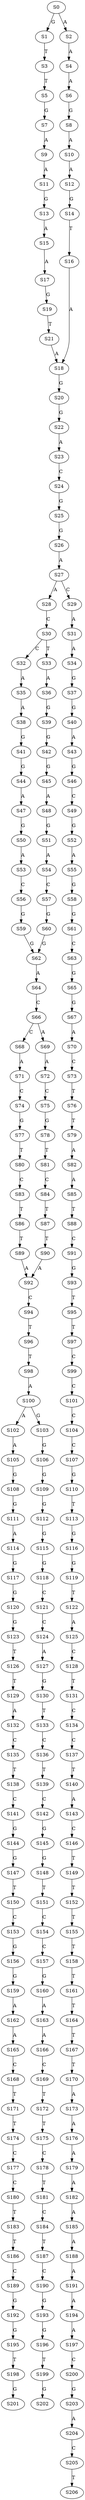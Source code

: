 strict digraph  {
	S0 -> S1 [ label = G ];
	S0 -> S2 [ label = A ];
	S1 -> S3 [ label = T ];
	S2 -> S4 [ label = A ];
	S3 -> S5 [ label = T ];
	S4 -> S6 [ label = A ];
	S5 -> S7 [ label = G ];
	S6 -> S8 [ label = G ];
	S7 -> S9 [ label = A ];
	S8 -> S10 [ label = A ];
	S9 -> S11 [ label = A ];
	S10 -> S12 [ label = A ];
	S11 -> S13 [ label = G ];
	S12 -> S14 [ label = G ];
	S13 -> S15 [ label = A ];
	S14 -> S16 [ label = T ];
	S15 -> S17 [ label = A ];
	S16 -> S18 [ label = A ];
	S17 -> S19 [ label = G ];
	S18 -> S20 [ label = G ];
	S19 -> S21 [ label = T ];
	S20 -> S22 [ label = G ];
	S21 -> S18 [ label = A ];
	S22 -> S23 [ label = A ];
	S23 -> S24 [ label = C ];
	S24 -> S25 [ label = G ];
	S25 -> S26 [ label = G ];
	S26 -> S27 [ label = A ];
	S27 -> S28 [ label = A ];
	S27 -> S29 [ label = C ];
	S28 -> S30 [ label = C ];
	S29 -> S31 [ label = A ];
	S30 -> S32 [ label = C ];
	S30 -> S33 [ label = T ];
	S31 -> S34 [ label = A ];
	S32 -> S35 [ label = A ];
	S33 -> S36 [ label = A ];
	S34 -> S37 [ label = G ];
	S35 -> S38 [ label = A ];
	S36 -> S39 [ label = G ];
	S37 -> S40 [ label = G ];
	S38 -> S41 [ label = G ];
	S39 -> S42 [ label = G ];
	S40 -> S43 [ label = A ];
	S41 -> S44 [ label = G ];
	S42 -> S45 [ label = G ];
	S43 -> S46 [ label = G ];
	S44 -> S47 [ label = A ];
	S45 -> S48 [ label = A ];
	S46 -> S49 [ label = C ];
	S47 -> S50 [ label = G ];
	S48 -> S51 [ label = G ];
	S49 -> S52 [ label = G ];
	S50 -> S53 [ label = A ];
	S51 -> S54 [ label = A ];
	S52 -> S55 [ label = A ];
	S53 -> S56 [ label = C ];
	S54 -> S57 [ label = C ];
	S55 -> S58 [ label = G ];
	S56 -> S59 [ label = G ];
	S57 -> S60 [ label = G ];
	S58 -> S61 [ label = G ];
	S59 -> S62 [ label = G ];
	S60 -> S62 [ label = G ];
	S61 -> S63 [ label = C ];
	S62 -> S64 [ label = A ];
	S63 -> S65 [ label = G ];
	S64 -> S66 [ label = C ];
	S65 -> S67 [ label = G ];
	S66 -> S68 [ label = C ];
	S66 -> S69 [ label = A ];
	S67 -> S70 [ label = A ];
	S68 -> S71 [ label = A ];
	S69 -> S72 [ label = A ];
	S70 -> S73 [ label = C ];
	S71 -> S74 [ label = C ];
	S72 -> S75 [ label = C ];
	S73 -> S76 [ label = T ];
	S74 -> S77 [ label = G ];
	S75 -> S78 [ label = G ];
	S76 -> S79 [ label = T ];
	S77 -> S80 [ label = T ];
	S78 -> S81 [ label = T ];
	S79 -> S82 [ label = A ];
	S80 -> S83 [ label = C ];
	S81 -> S84 [ label = C ];
	S82 -> S85 [ label = A ];
	S83 -> S86 [ label = T ];
	S84 -> S87 [ label = T ];
	S85 -> S88 [ label = T ];
	S86 -> S89 [ label = T ];
	S87 -> S90 [ label = T ];
	S88 -> S91 [ label = C ];
	S89 -> S92 [ label = A ];
	S90 -> S92 [ label = A ];
	S91 -> S93 [ label = G ];
	S92 -> S94 [ label = C ];
	S93 -> S95 [ label = T ];
	S94 -> S96 [ label = T ];
	S95 -> S97 [ label = T ];
	S96 -> S98 [ label = T ];
	S97 -> S99 [ label = C ];
	S98 -> S100 [ label = A ];
	S99 -> S101 [ label = C ];
	S100 -> S102 [ label = A ];
	S100 -> S103 [ label = G ];
	S101 -> S104 [ label = C ];
	S102 -> S105 [ label = A ];
	S103 -> S106 [ label = G ];
	S104 -> S107 [ label = C ];
	S105 -> S108 [ label = G ];
	S106 -> S109 [ label = G ];
	S107 -> S110 [ label = G ];
	S108 -> S111 [ label = G ];
	S109 -> S112 [ label = G ];
	S110 -> S113 [ label = T ];
	S111 -> S114 [ label = A ];
	S112 -> S115 [ label = G ];
	S113 -> S116 [ label = G ];
	S114 -> S117 [ label = G ];
	S115 -> S118 [ label = G ];
	S116 -> S119 [ label = G ];
	S117 -> S120 [ label = G ];
	S118 -> S121 [ label = C ];
	S119 -> S122 [ label = T ];
	S120 -> S123 [ label = G ];
	S121 -> S124 [ label = C ];
	S122 -> S125 [ label = A ];
	S123 -> S126 [ label = T ];
	S124 -> S127 [ label = A ];
	S125 -> S128 [ label = C ];
	S126 -> S129 [ label = T ];
	S127 -> S130 [ label = G ];
	S128 -> S131 [ label = T ];
	S129 -> S132 [ label = A ];
	S130 -> S133 [ label = T ];
	S131 -> S134 [ label = C ];
	S132 -> S135 [ label = C ];
	S133 -> S136 [ label = C ];
	S134 -> S137 [ label = C ];
	S135 -> S138 [ label = T ];
	S136 -> S139 [ label = T ];
	S137 -> S140 [ label = T ];
	S138 -> S141 [ label = C ];
	S139 -> S142 [ label = C ];
	S140 -> S143 [ label = A ];
	S141 -> S144 [ label = G ];
	S142 -> S145 [ label = G ];
	S143 -> S146 [ label = C ];
	S144 -> S147 [ label = G ];
	S145 -> S148 [ label = G ];
	S146 -> S149 [ label = T ];
	S147 -> S150 [ label = T ];
	S148 -> S151 [ label = T ];
	S149 -> S152 [ label = T ];
	S150 -> S153 [ label = C ];
	S151 -> S154 [ label = C ];
	S152 -> S155 [ label = T ];
	S153 -> S156 [ label = G ];
	S154 -> S157 [ label = C ];
	S155 -> S158 [ label = T ];
	S156 -> S159 [ label = G ];
	S157 -> S160 [ label = G ];
	S158 -> S161 [ label = T ];
	S159 -> S162 [ label = A ];
	S160 -> S163 [ label = A ];
	S161 -> S164 [ label = T ];
	S162 -> S165 [ label = A ];
	S163 -> S166 [ label = A ];
	S164 -> S167 [ label = T ];
	S165 -> S168 [ label = C ];
	S166 -> S169 [ label = C ];
	S167 -> S170 [ label = T ];
	S168 -> S171 [ label = T ];
	S169 -> S172 [ label = T ];
	S170 -> S173 [ label = A ];
	S171 -> S174 [ label = T ];
	S172 -> S175 [ label = T ];
	S173 -> S176 [ label = A ];
	S174 -> S177 [ label = C ];
	S175 -> S178 [ label = C ];
	S176 -> S179 [ label = A ];
	S177 -> S180 [ label = C ];
	S178 -> S181 [ label = T ];
	S179 -> S182 [ label = A ];
	S180 -> S183 [ label = T ];
	S181 -> S184 [ label = C ];
	S182 -> S185 [ label = A ];
	S183 -> S186 [ label = T ];
	S184 -> S187 [ label = T ];
	S185 -> S188 [ label = A ];
	S186 -> S189 [ label = C ];
	S187 -> S190 [ label = C ];
	S188 -> S191 [ label = A ];
	S189 -> S192 [ label = G ];
	S190 -> S193 [ label = G ];
	S191 -> S194 [ label = A ];
	S192 -> S195 [ label = G ];
	S193 -> S196 [ label = G ];
	S194 -> S197 [ label = A ];
	S195 -> S198 [ label = T ];
	S196 -> S199 [ label = T ];
	S197 -> S200 [ label = C ];
	S198 -> S201 [ label = G ];
	S199 -> S202 [ label = G ];
	S200 -> S203 [ label = G ];
	S203 -> S204 [ label = A ];
	S204 -> S205 [ label = C ];
	S205 -> S206 [ label = T ];
}
